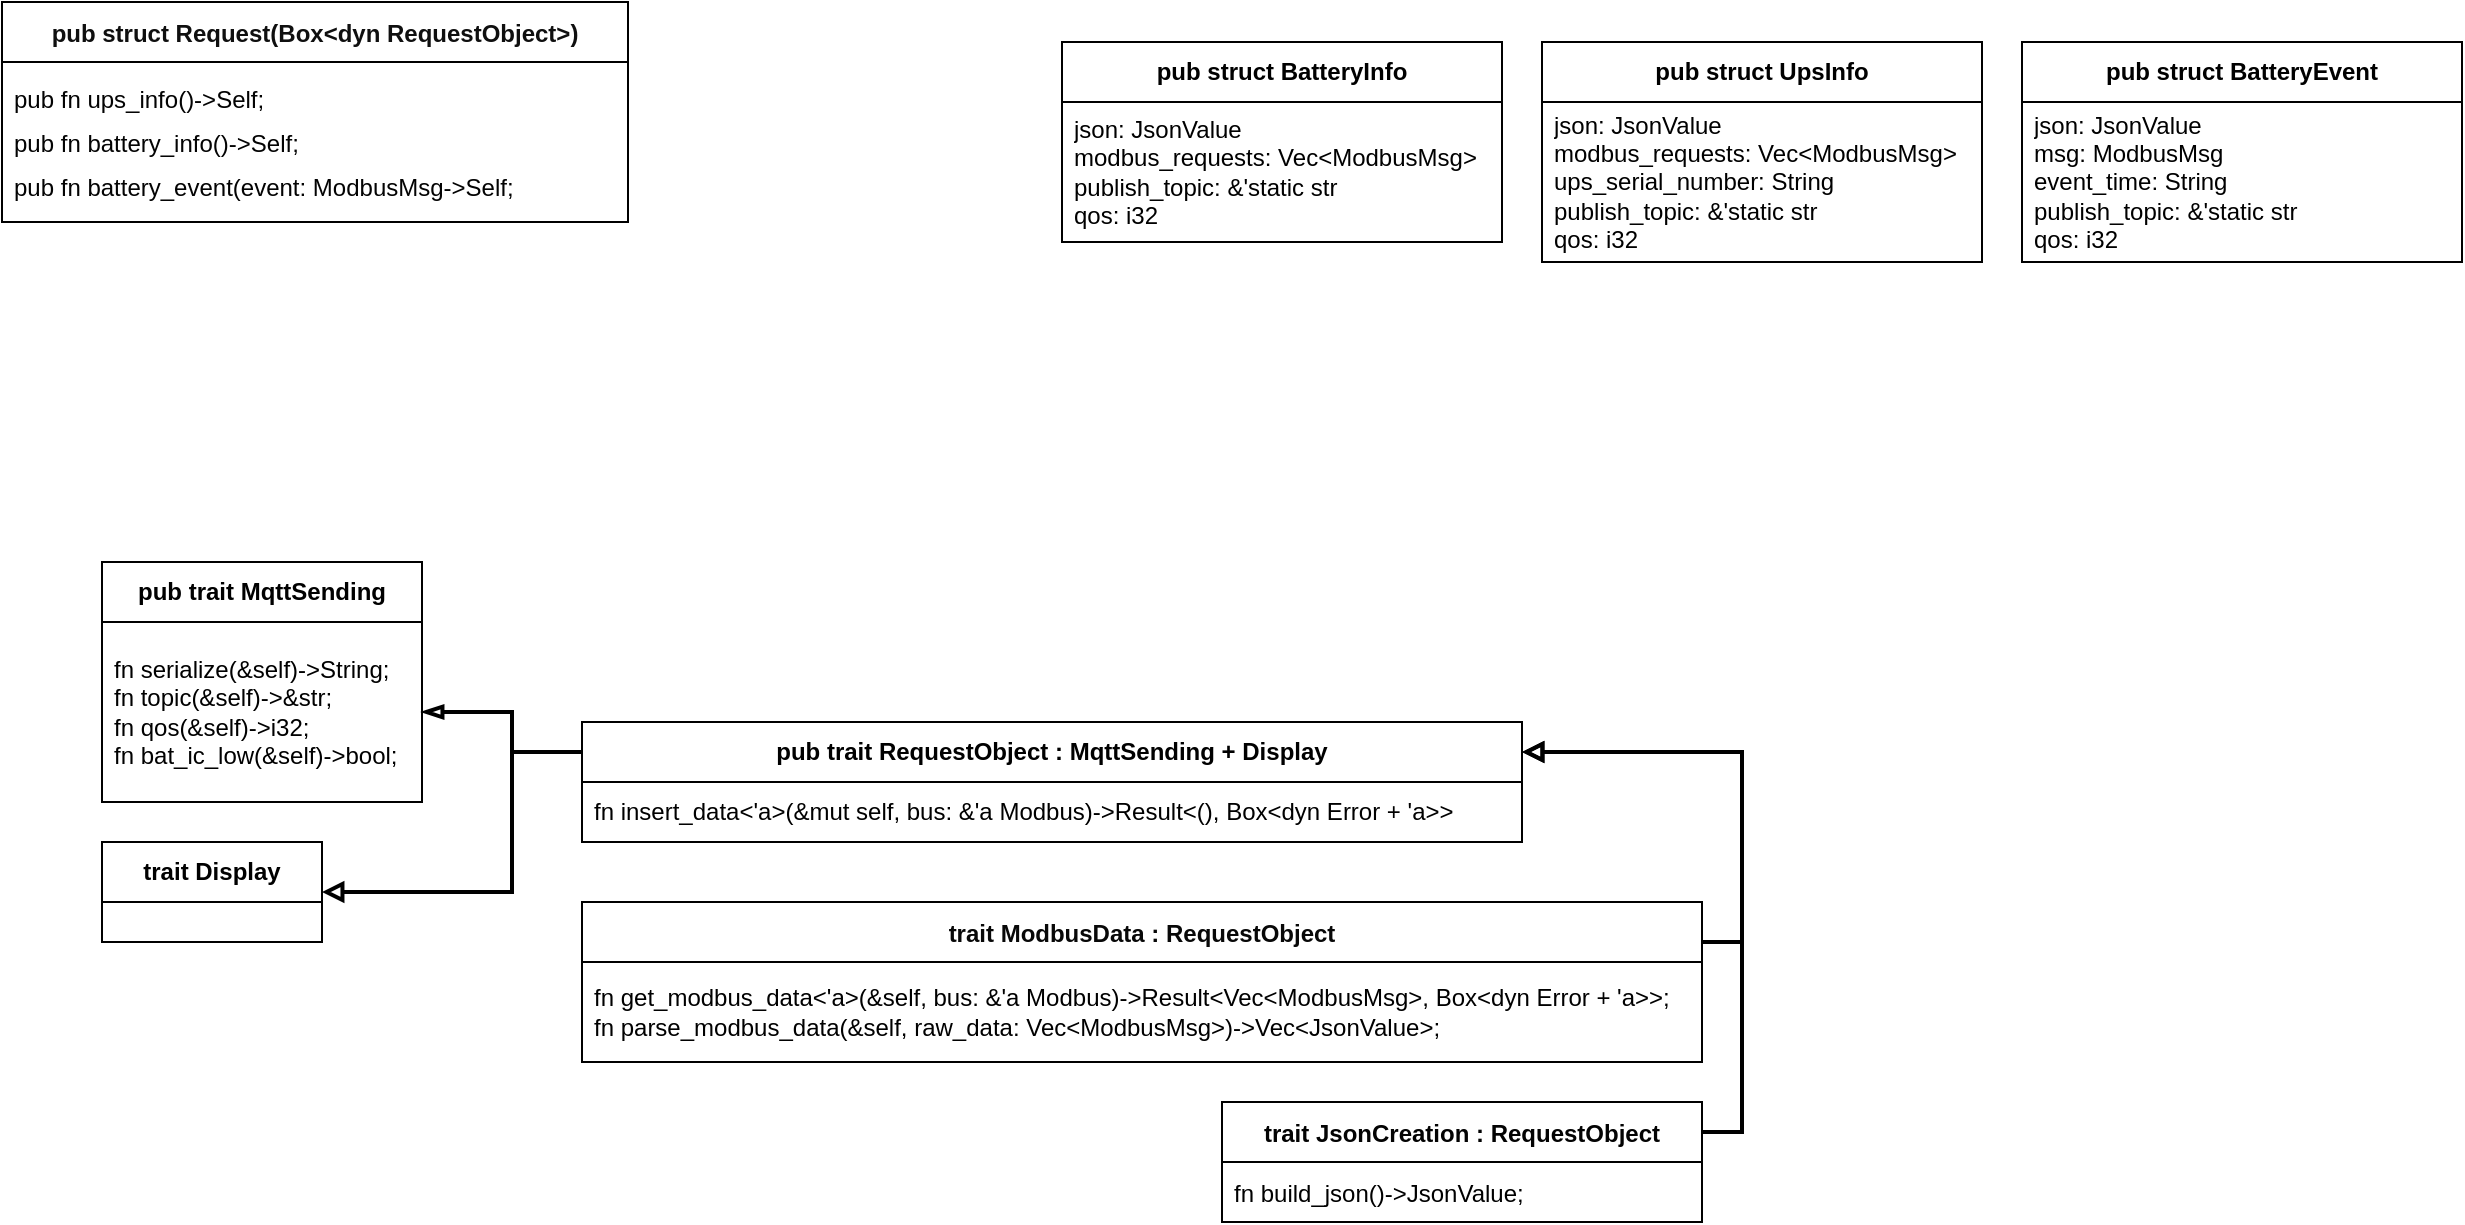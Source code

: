 <mxfile version="21.0.6" type="github">
  <diagram id="C5RBs43oDa-KdzZeNtuy" name="Page-1">
    <mxGraphModel dx="1889" dy="1758" grid="1" gridSize="10" guides="1" tooltips="1" connect="1" arrows="1" fold="1" page="1" pageScale="1" pageWidth="827" pageHeight="1169" math="0" shadow="0">
      <root>
        <mxCell id="WIyWlLk6GJQsqaUBKTNV-0" />
        <mxCell id="WIyWlLk6GJQsqaUBKTNV-1" parent="WIyWlLk6GJQsqaUBKTNV-0" />
        <mxCell id="XfDkWS_DAa20V64On1dj-6" value="&lt;b&gt;pub trait MqttSending&lt;/b&gt;" style="swimlane;fontStyle=0;childLayout=stackLayout;horizontal=1;startSize=30;horizontalStack=0;resizeParent=1;resizeParentMax=0;resizeLast=0;collapsible=1;marginBottom=0;whiteSpace=wrap;html=1;" vertex="1" parent="WIyWlLk6GJQsqaUBKTNV-1">
          <mxGeometry x="-430" y="260" width="160" height="120" as="geometry" />
        </mxCell>
        <mxCell id="XfDkWS_DAa20V64On1dj-7" value="fn serialize(&amp;amp;self)-&amp;gt;String;&lt;br&gt;    fn topic(&amp;amp;self)-&amp;gt;&amp;amp;str;&lt;br&gt;    fn qos(&amp;amp;self)-&amp;gt;i32;&lt;br&gt;    fn bat_ic_low(&amp;amp;self)-&amp;gt;bool;" style="text;strokeColor=none;fillColor=none;align=left;verticalAlign=middle;spacingLeft=4;spacingRight=4;overflow=hidden;points=[[0,0.5],[1,0.5]];portConstraint=eastwest;rotatable=0;whiteSpace=wrap;html=1;" vertex="1" parent="XfDkWS_DAa20V64On1dj-6">
          <mxGeometry y="30" width="160" height="90" as="geometry" />
        </mxCell>
        <mxCell id="XfDkWS_DAa20V64On1dj-18" style="edgeStyle=orthogonalEdgeStyle;rounded=0;orthogonalLoop=1;jettySize=auto;html=1;exitX=1;exitY=0.5;exitDx=0;exitDy=0;entryX=0;entryY=0.25;entryDx=0;entryDy=0;endArrow=none;endFill=0;startArrow=block;startFill=0;strokeWidth=2;" edge="1" parent="WIyWlLk6GJQsqaUBKTNV-1" source="XfDkWS_DAa20V64On1dj-10" target="XfDkWS_DAa20V64On1dj-12">
          <mxGeometry relative="1" as="geometry">
            <Array as="points">
              <mxPoint x="-225" y="425" />
              <mxPoint x="-225" y="355" />
            </Array>
          </mxGeometry>
        </mxCell>
        <mxCell id="XfDkWS_DAa20V64On1dj-10" value="&lt;b&gt;trait Display&lt;/b&gt;" style="swimlane;fontStyle=0;childLayout=stackLayout;horizontal=1;startSize=30;horizontalStack=0;resizeParent=1;resizeParentMax=0;resizeLast=0;collapsible=1;marginBottom=0;whiteSpace=wrap;html=1;" vertex="1" parent="WIyWlLk6GJQsqaUBKTNV-1">
          <mxGeometry x="-430" y="400" width="110" height="50" as="geometry" />
        </mxCell>
        <mxCell id="XfDkWS_DAa20V64On1dj-24" style="edgeStyle=orthogonalEdgeStyle;rounded=0;orthogonalLoop=1;jettySize=auto;html=1;exitX=1;exitY=0.25;exitDx=0;exitDy=0;entryX=1;entryY=0.25;entryDx=0;entryDy=0;startArrow=block;startFill=0;endArrow=none;endFill=0;strokeWidth=2;" edge="1" parent="WIyWlLk6GJQsqaUBKTNV-1" source="XfDkWS_DAa20V64On1dj-12" target="XfDkWS_DAa20V64On1dj-19">
          <mxGeometry relative="1" as="geometry" />
        </mxCell>
        <mxCell id="XfDkWS_DAa20V64On1dj-32" style="edgeStyle=orthogonalEdgeStyle;rounded=0;orthogonalLoop=1;jettySize=auto;html=1;exitX=1;exitY=0.25;exitDx=0;exitDy=0;entryX=1;entryY=0.25;entryDx=0;entryDy=0;startArrow=block;startFill=0;endArrow=none;endFill=0;strokeWidth=2;" edge="1" parent="WIyWlLk6GJQsqaUBKTNV-1" source="XfDkWS_DAa20V64On1dj-12" target="XfDkWS_DAa20V64On1dj-28">
          <mxGeometry relative="1" as="geometry" />
        </mxCell>
        <mxCell id="XfDkWS_DAa20V64On1dj-12" value="&lt;b&gt;pub trait RequestObject : MqttSending + Display&lt;/b&gt;" style="swimlane;fontStyle=0;childLayout=stackLayout;horizontal=1;startSize=30;horizontalStack=0;resizeParent=1;resizeParentMax=0;resizeLast=0;collapsible=1;marginBottom=0;whiteSpace=wrap;html=1;" vertex="1" parent="WIyWlLk6GJQsqaUBKTNV-1">
          <mxGeometry x="-190" y="340" width="470" height="60" as="geometry" />
        </mxCell>
        <mxCell id="XfDkWS_DAa20V64On1dj-13" value="fn insert_data&amp;lt;&#39;a&amp;gt;(&amp;amp;mut self, bus: &amp;amp;&#39;a Modbus)-&amp;gt;Result&amp;lt;(), Box&amp;lt;dyn Error + &#39;a&amp;gt;&amp;gt;" style="text;strokeColor=none;fillColor=none;align=left;verticalAlign=middle;spacingLeft=4;spacingRight=4;overflow=hidden;points=[[0,0.5],[1,0.5]];portConstraint=eastwest;rotatable=0;whiteSpace=wrap;html=1;" vertex="1" parent="XfDkWS_DAa20V64On1dj-12">
          <mxGeometry y="30" width="470" height="30" as="geometry" />
        </mxCell>
        <mxCell id="XfDkWS_DAa20V64On1dj-17" style="edgeStyle=orthogonalEdgeStyle;rounded=0;orthogonalLoop=1;jettySize=auto;html=1;entryX=0;entryY=0.25;entryDx=0;entryDy=0;endArrow=none;endFill=0;startArrow=blockThin;startFill=0;strokeWidth=2;" edge="1" parent="WIyWlLk6GJQsqaUBKTNV-1" source="XfDkWS_DAa20V64On1dj-7" target="XfDkWS_DAa20V64On1dj-12">
          <mxGeometry relative="1" as="geometry">
            <Array as="points">
              <mxPoint x="-225" y="335" />
              <mxPoint x="-225" y="355" />
            </Array>
          </mxGeometry>
        </mxCell>
        <mxCell id="XfDkWS_DAa20V64On1dj-19" value="&lt;div style=&quot;font-family: &amp;quot;Droid Sans Mono&amp;quot;, &amp;quot;monospace&amp;quot;, monospace; font-weight: normal; font-size: 16px; line-height: 22px;&quot;&gt;&lt;div style=&quot;font-size: 12px;&quot;&gt;&lt;p&gt;&lt;font face=&quot;Helvetica&quot;&gt;&lt;b&gt;&lt;font style=&quot;font-size: 12px;&quot; color=&quot;#080808&quot;&gt;trait ModbusData : RequestObject&lt;/font&gt;&lt;/b&gt;&lt;/font&gt;&lt;/p&gt;&lt;/div&gt;&lt;/div&gt;" style="swimlane;fontStyle=0;childLayout=stackLayout;horizontal=1;startSize=30;horizontalStack=0;resizeParent=1;resizeParentMax=0;resizeLast=0;collapsible=1;marginBottom=0;whiteSpace=wrap;html=1;" vertex="1" parent="WIyWlLk6GJQsqaUBKTNV-1">
          <mxGeometry x="-190" y="430" width="560" height="80" as="geometry" />
        </mxCell>
        <mxCell id="XfDkWS_DAa20V64On1dj-20" value="&lt;div&gt;&lt;font style=&quot;font-size: 12px;&quot; face=&quot;Helvetica&quot; color=&quot;#000000&quot;&gt;fn get_modbus_data&amp;lt;&#39;a&amp;gt;(&amp;amp;self, bus: &amp;amp;&#39;a Modbus)-&amp;gt;Result&amp;lt;Vec&amp;lt;ModbusMsg&amp;gt;, Box&amp;lt;dyn Error + &#39;a&amp;gt;&amp;gt;;&lt;/font&gt;&lt;/div&gt;&lt;div&gt;    &lt;font style=&quot;font-size: 12px;&quot; face=&quot;Helvetica&quot; color=&quot;#000000&quot;&gt;fn parse_modbus_data(&amp;amp;self, raw_data: Vec&amp;lt;ModbusMsg&amp;gt;)-&amp;gt;Vec&amp;lt;JsonValue&amp;gt;;&lt;/font&gt;&lt;/div&gt;" style="text;strokeColor=none;fillColor=none;align=left;verticalAlign=middle;spacingLeft=4;spacingRight=4;overflow=hidden;points=[[0,0.5],[1,0.5]];portConstraint=eastwest;rotatable=0;whiteSpace=wrap;html=1;" vertex="1" parent="XfDkWS_DAa20V64On1dj-19">
          <mxGeometry y="30" width="560" height="50" as="geometry" />
        </mxCell>
        <mxCell id="XfDkWS_DAa20V64On1dj-28" value="&lt;div style=&quot;font-family: &amp;quot;Droid Sans Mono&amp;quot;, &amp;quot;monospace&amp;quot;, monospace; font-weight: normal; font-size: 16px; line-height: 22px;&quot;&gt;&lt;div&gt;&lt;font style=&quot;font-size: 12px;&quot; face=&quot;Helvetica&quot; color=&quot;#030303&quot;&gt;&lt;b&gt;trait JsonCreation : RequestObject&lt;/b&gt;&lt;/font&gt;&lt;/div&gt;&lt;/div&gt;" style="swimlane;fontStyle=0;childLayout=stackLayout;horizontal=1;startSize=30;horizontalStack=0;resizeParent=1;resizeParentMax=0;resizeLast=0;collapsible=1;marginBottom=0;whiteSpace=wrap;html=1;" vertex="1" parent="WIyWlLk6GJQsqaUBKTNV-1">
          <mxGeometry x="130" y="530" width="240" height="60" as="geometry" />
        </mxCell>
        <mxCell id="XfDkWS_DAa20V64On1dj-29" value="&lt;div style=&quot;color: rgb(212, 212, 212); font-family: &amp;quot;Droid Sans Mono&amp;quot;, &amp;quot;monospace&amp;quot;, monospace; font-weight: normal; font-size: 16px; line-height: 22px;&quot;&gt;&lt;div style=&quot;font-size: 12px;&quot;&gt;&lt;font style=&quot;font-size: 12px;&quot; face=&quot;Helvetica&quot; color=&quot;#000000&quot;&gt;fn build_json()-&amp;gt;JsonValue;&lt;/font&gt;&lt;/div&gt;&lt;/div&gt;" style="text;strokeColor=none;fillColor=none;align=left;verticalAlign=middle;spacingLeft=4;spacingRight=4;overflow=hidden;points=[[0,0.5],[1,0.5]];portConstraint=eastwest;rotatable=0;whiteSpace=wrap;html=1;" vertex="1" parent="XfDkWS_DAa20V64On1dj-28">
          <mxGeometry y="30" width="240" height="30" as="geometry" />
        </mxCell>
        <mxCell id="XfDkWS_DAa20V64On1dj-34" value="&lt;div style=&quot;color: rgb(212, 212, 212); font-family: &amp;quot;Droid Sans Mono&amp;quot;, &amp;quot;monospace&amp;quot;, monospace; font-weight: normal; font-size: 15px; line-height: 22px;&quot;&gt;&lt;div style=&quot;font-size: 12px;&quot;&gt;&lt;b&gt;&lt;font style=&quot;font-size: 12px;&quot; face=&quot;Helvetica&quot; color=&quot;#0f0f0f&quot;&gt;pub struct Request(Box&amp;lt;dyn RequestObject&amp;gt;)&lt;/font&gt;&lt;/b&gt;&lt;/div&gt;&lt;/div&gt;" style="swimlane;fontStyle=0;childLayout=stackLayout;horizontal=1;startSize=30;horizontalStack=0;resizeParent=1;resizeParentMax=0;resizeLast=0;collapsible=1;marginBottom=0;whiteSpace=wrap;html=1;" vertex="1" parent="WIyWlLk6GJQsqaUBKTNV-1">
          <mxGeometry x="-480" y="-20" width="313" height="110" as="geometry" />
        </mxCell>
        <mxCell id="XfDkWS_DAa20V64On1dj-35" value="&lt;div style=&quot;color: rgb(212, 212, 212); font-weight: normal; line-height: 22px;&quot;&gt;&lt;div&gt;&lt;font color=&quot;#030303&quot;&gt;pub fn ups_info()-&amp;gt;Self;&lt;/font&gt;&lt;/div&gt;&lt;div&gt;    &lt;font color=&quot;#030303&quot;&gt;pub fn battery_info()-&amp;gt;Self;&lt;/font&gt;&lt;/div&gt;&lt;div&gt;    &lt;font color=&quot;#030303&quot;&gt;pub fn battery_event(event: ModbusMsg-&amp;gt;Self;&lt;/font&gt;&lt;/div&gt;&lt;/div&gt;" style="text;strokeColor=none;fillColor=none;align=left;verticalAlign=middle;spacingLeft=4;spacingRight=4;overflow=hidden;points=[[0,0.5],[1,0.5]];portConstraint=eastwest;rotatable=0;whiteSpace=wrap;html=1;" vertex="1" parent="XfDkWS_DAa20V64On1dj-34">
          <mxGeometry y="30" width="313" height="80" as="geometry" />
        </mxCell>
        <mxCell id="XfDkWS_DAa20V64On1dj-40" value="&lt;b&gt;pub struct BatteryInfo&lt;/b&gt;" style="swimlane;fontStyle=0;childLayout=stackLayout;horizontal=1;startSize=30;horizontalStack=0;resizeParent=1;resizeParentMax=0;resizeLast=0;collapsible=1;marginBottom=0;whiteSpace=wrap;html=1;" vertex="1" parent="WIyWlLk6GJQsqaUBKTNV-1">
          <mxGeometry x="50" width="220" height="100" as="geometry" />
        </mxCell>
        <mxCell id="XfDkWS_DAa20V64On1dj-41" value="&lt;div&gt;json: JsonValue&lt;/div&gt;&lt;div&gt;modbus_requests: Vec&amp;lt;ModbusMsg&amp;gt;&lt;/div&gt;&lt;div&gt;publish_topic: &amp;amp;&#39;static str&lt;/div&gt;&lt;div&gt;qos: i32&lt;br&gt;&lt;/div&gt;" style="text;strokeColor=none;fillColor=none;align=left;verticalAlign=middle;spacingLeft=4;spacingRight=4;overflow=hidden;points=[[0,0.5],[1,0.5]];portConstraint=eastwest;rotatable=0;whiteSpace=wrap;html=1;" vertex="1" parent="XfDkWS_DAa20V64On1dj-40">
          <mxGeometry y="30" width="220" height="70" as="geometry" />
        </mxCell>
        <mxCell id="XfDkWS_DAa20V64On1dj-44" value="&lt;b&gt;pub struct UpsInfo&lt;/b&gt;" style="swimlane;fontStyle=0;childLayout=stackLayout;horizontal=1;startSize=30;horizontalStack=0;resizeParent=1;resizeParentMax=0;resizeLast=0;collapsible=1;marginBottom=0;whiteSpace=wrap;html=1;" vertex="1" parent="WIyWlLk6GJQsqaUBKTNV-1">
          <mxGeometry x="290" width="220" height="110" as="geometry" />
        </mxCell>
        <mxCell id="XfDkWS_DAa20V64On1dj-45" value="&lt;div&gt;json: JsonValue&lt;/div&gt;&lt;div&gt;modbus_requests: Vec&amp;lt;ModbusMsg&amp;gt;&lt;/div&gt;&lt;div&gt;ups_serial_number: String&lt;br&gt;&lt;/div&gt;&lt;div&gt;publish_topic: &amp;amp;&#39;static str&lt;/div&gt;&lt;div&gt;qos: i32&lt;br&gt;&lt;/div&gt;" style="text;strokeColor=none;fillColor=none;align=left;verticalAlign=middle;spacingLeft=4;spacingRight=4;overflow=hidden;points=[[0,0.5],[1,0.5]];portConstraint=eastwest;rotatable=0;whiteSpace=wrap;html=1;" vertex="1" parent="XfDkWS_DAa20V64On1dj-44">
          <mxGeometry y="30" width="220" height="80" as="geometry" />
        </mxCell>
        <mxCell id="XfDkWS_DAa20V64On1dj-48" value="&lt;b&gt;pub struct BatteryEvent&lt;br&gt;&lt;/b&gt;" style="swimlane;fontStyle=0;childLayout=stackLayout;horizontal=1;startSize=30;horizontalStack=0;resizeParent=1;resizeParentMax=0;resizeLast=0;collapsible=1;marginBottom=0;whiteSpace=wrap;html=1;" vertex="1" parent="WIyWlLk6GJQsqaUBKTNV-1">
          <mxGeometry x="530" width="220" height="110" as="geometry" />
        </mxCell>
        <mxCell id="XfDkWS_DAa20V64On1dj-49" value="&lt;div&gt;json: JsonValue&lt;/div&gt;&lt;div&gt;msg: ModbusMsg&lt;/div&gt;&lt;div&gt;event_time: String&lt;/div&gt;&lt;div&gt;publish_topic: &amp;amp;&#39;static str&lt;/div&gt;&lt;div&gt;qos: i32&lt;br&gt;&lt;/div&gt;" style="text;strokeColor=none;fillColor=none;align=left;verticalAlign=middle;spacingLeft=4;spacingRight=4;overflow=hidden;points=[[0,0.5],[1,0.5]];portConstraint=eastwest;rotatable=0;whiteSpace=wrap;html=1;" vertex="1" parent="XfDkWS_DAa20V64On1dj-48">
          <mxGeometry y="30" width="220" height="80" as="geometry" />
        </mxCell>
      </root>
    </mxGraphModel>
  </diagram>
</mxfile>
